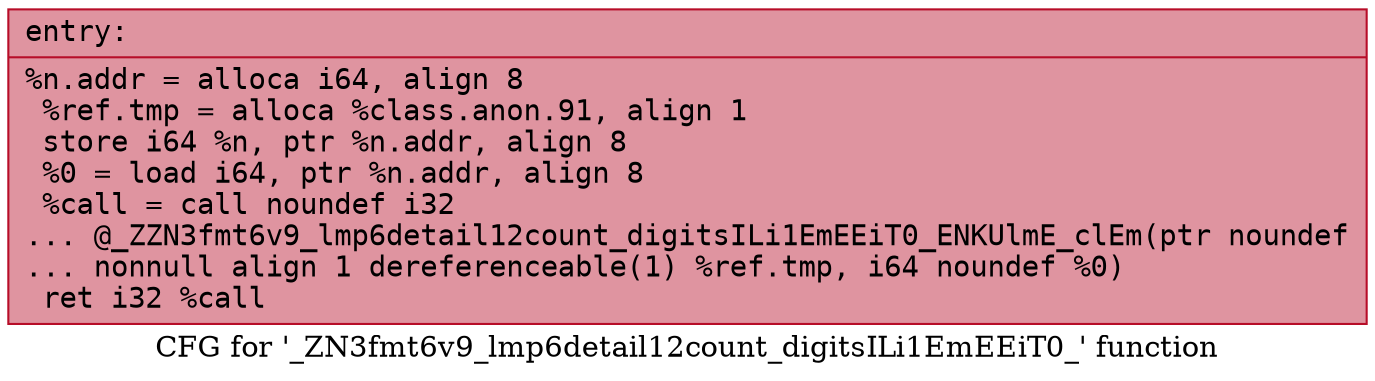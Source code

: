 digraph "CFG for '_ZN3fmt6v9_lmp6detail12count_digitsILi1EmEEiT0_' function" {
	label="CFG for '_ZN3fmt6v9_lmp6detail12count_digitsILi1EmEEiT0_' function";

	Node0x55fec3567ac0 [shape=record,color="#b70d28ff", style=filled, fillcolor="#b70d2870" fontname="Courier",label="{entry:\l|  %n.addr = alloca i64, align 8\l  %ref.tmp = alloca %class.anon.91, align 1\l  store i64 %n, ptr %n.addr, align 8\l  %0 = load i64, ptr %n.addr, align 8\l  %call = call noundef i32\l... @_ZZN3fmt6v9_lmp6detail12count_digitsILi1EmEEiT0_ENKUlmE_clEm(ptr noundef\l... nonnull align 1 dereferenceable(1) %ref.tmp, i64 noundef %0)\l  ret i32 %call\l}"];
}
